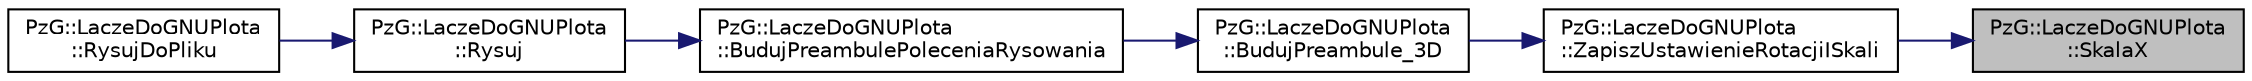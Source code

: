 digraph "PzG::LaczeDoGNUPlota::SkalaX"
{
 // LATEX_PDF_SIZE
  edge [fontname="Helvetica",fontsize="10",labelfontname="Helvetica",labelfontsize="10"];
  node [fontname="Helvetica",fontsize="10",shape=record];
  rankdir="RL";
  Node1 [label="PzG::LaczeDoGNUPlota\l::SkalaX",height=0.2,width=0.4,color="black", fillcolor="grey75", style="filled", fontcolor="black",tooltip="Udostępnia skalę dla osi OX."];
  Node1 -> Node2 [dir="back",color="midnightblue",fontsize="10",style="solid",fontname="Helvetica"];
  Node2 [label="PzG::LaczeDoGNUPlota\l::ZapiszUstawienieRotacjiISkali",height=0.2,width=0.4,color="black", fillcolor="white", style="filled",URL="$class_pz_g_1_1_lacze_do_g_n_u_plota.html#aa92b463e8cbae31b50dd797a4183bce8",tooltip="Tworzy polecenie ustawiające punkt obserwacji."];
  Node2 -> Node3 [dir="back",color="midnightblue",fontsize="10",style="solid",fontname="Helvetica"];
  Node3 [label="PzG::LaczeDoGNUPlota\l::BudujPreambule_3D",height=0.2,width=0.4,color="black", fillcolor="white", style="filled",URL="$class_pz_g_1_1_lacze_do_g_n_u_plota.html#a50a544677e52829cac4dd4a95b821dcb",tooltip="Tworzy preambułę poprzedzającą polecenie rysowania w trybie 3D."];
  Node3 -> Node4 [dir="back",color="midnightblue",fontsize="10",style="solid",fontname="Helvetica"];
  Node4 [label="PzG::LaczeDoGNUPlota\l::BudujPreambulePoleceniaRysowania",height=0.2,width=0.4,color="black", fillcolor="white", style="filled",URL="$class_pz_g_1_1_lacze_do_g_n_u_plota.html#a0da98f68f533070d5a32adbdb519cf56",tooltip="Tworzy preambułę poprzedzającą polecenie rysowania."];
  Node4 -> Node5 [dir="back",color="midnightblue",fontsize="10",style="solid",fontname="Helvetica"];
  Node5 [label="PzG::LaczeDoGNUPlota\l::Rysuj",height=0.2,width=0.4,color="black", fillcolor="white", style="filled",URL="$class_pz_g_1_1_lacze_do_g_n_u_plota.html#a065f5b8402737cc62b0ad4f66d028335",tooltip=" "];
  Node5 -> Node6 [dir="back",color="midnightblue",fontsize="10",style="solid",fontname="Helvetica"];
  Node6 [label="PzG::LaczeDoGNUPlota\l::RysujDoPliku",height=0.2,width=0.4,color="black", fillcolor="white", style="filled",URL="$class_pz_g_1_1_lacze_do_g_n_u_plota.html#addae9ac156ae2fb227f792faff3aa148",tooltip=" "];
}
